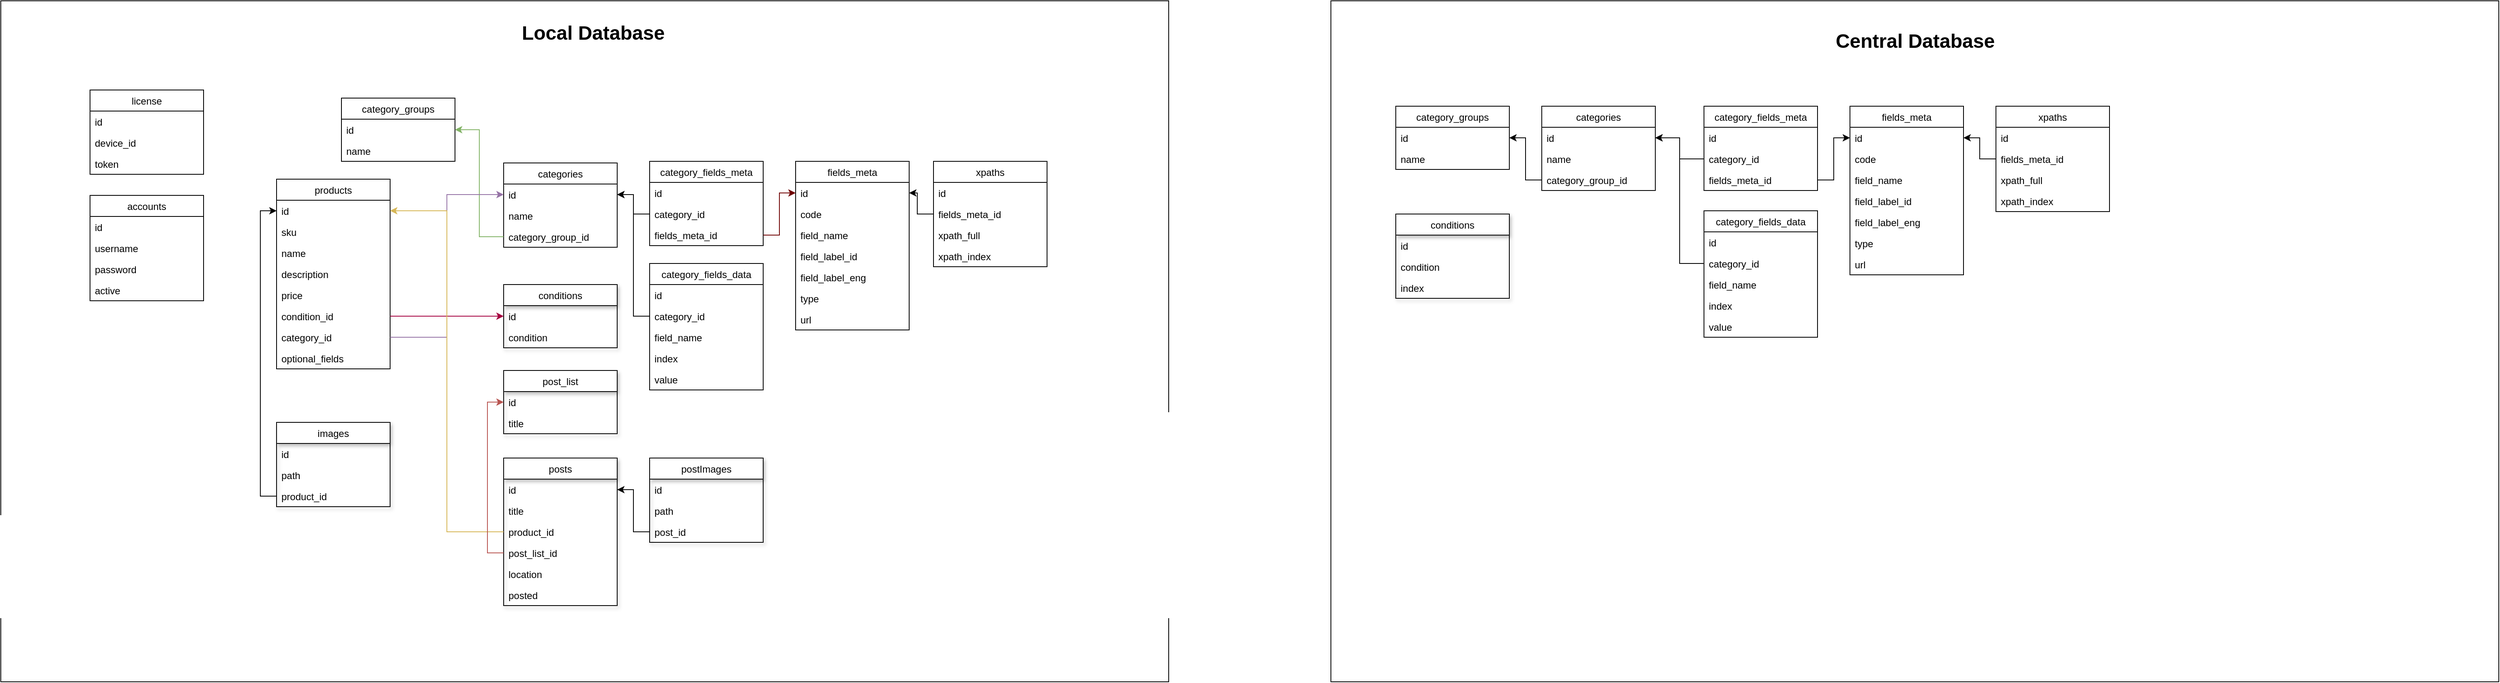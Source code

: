 <mxfile version="15.9.1" type="github">
  <diagram name="Page-1" id="9f46799a-70d6-7492-0946-bef42562c5a5">
    <mxGraphModel dx="2285" dy="1493" grid="1" gridSize="10" guides="1" tooltips="1" connect="1" arrows="1" fold="1" page="1" pageScale="1" pageWidth="1100" pageHeight="850" background="none" math="0" shadow="0">
      <root>
        <mxCell id="0" />
        <mxCell id="1" parent="0" />
        <mxCell id="sq0KiIR8A5edyb8I5QXT-4" value="" style="rounded=0;whiteSpace=wrap;html=1;" parent="1" vertex="1">
          <mxGeometry x="-70" y="-70" width="1440" height="840" as="geometry" />
        </mxCell>
        <mxCell id="g-eG1xclMAazVbsuuJAq-1" value="license" style="swimlane;fontStyle=0;childLayout=stackLayout;horizontal=1;startSize=26;horizontalStack=0;resizeParent=1;resizeParentMax=0;resizeLast=0;collapsible=1;marginBottom=0;" parent="1" vertex="1">
          <mxGeometry x="40" y="40" width="140" height="104" as="geometry" />
        </mxCell>
        <mxCell id="g-eG1xclMAazVbsuuJAq-2" value="id" style="text;strokeColor=none;fillColor=none;align=left;verticalAlign=top;spacingLeft=4;spacingRight=4;overflow=hidden;rotatable=0;points=[[0,0.5],[1,0.5]];portConstraint=eastwest;" parent="g-eG1xclMAazVbsuuJAq-1" vertex="1">
          <mxGeometry y="26" width="140" height="26" as="geometry" />
        </mxCell>
        <mxCell id="g-eG1xclMAazVbsuuJAq-3" value="device_id" style="text;strokeColor=none;fillColor=none;align=left;verticalAlign=top;spacingLeft=4;spacingRight=4;overflow=hidden;rotatable=0;points=[[0,0.5],[1,0.5]];portConstraint=eastwest;" parent="g-eG1xclMAazVbsuuJAq-1" vertex="1">
          <mxGeometry y="52" width="140" height="26" as="geometry" />
        </mxCell>
        <mxCell id="g-eG1xclMAazVbsuuJAq-4" value="token" style="text;strokeColor=none;fillColor=none;align=left;verticalAlign=top;spacingLeft=4;spacingRight=4;overflow=hidden;rotatable=0;points=[[0,0.5],[1,0.5]];portConstraint=eastwest;" parent="g-eG1xclMAazVbsuuJAq-1" vertex="1">
          <mxGeometry y="78" width="140" height="26" as="geometry" />
        </mxCell>
        <mxCell id="g-eG1xclMAazVbsuuJAq-6" value="accounts" style="swimlane;fontStyle=0;childLayout=stackLayout;horizontal=1;startSize=26;horizontalStack=0;resizeParent=1;resizeParentMax=0;resizeLast=0;collapsible=1;marginBottom=0;" parent="1" vertex="1">
          <mxGeometry x="40" y="170" width="140" height="130" as="geometry" />
        </mxCell>
        <mxCell id="g-eG1xclMAazVbsuuJAq-7" value="id" style="text;strokeColor=none;fillColor=none;align=left;verticalAlign=top;spacingLeft=4;spacingRight=4;overflow=hidden;rotatable=0;points=[[0,0.5],[1,0.5]];portConstraint=eastwest;" parent="g-eG1xclMAazVbsuuJAq-6" vertex="1">
          <mxGeometry y="26" width="140" height="26" as="geometry" />
        </mxCell>
        <mxCell id="g-eG1xclMAazVbsuuJAq-8" value="username" style="text;strokeColor=none;fillColor=none;align=left;verticalAlign=top;spacingLeft=4;spacingRight=4;overflow=hidden;rotatable=0;points=[[0,0.5],[1,0.5]];portConstraint=eastwest;" parent="g-eG1xclMAazVbsuuJAq-6" vertex="1">
          <mxGeometry y="52" width="140" height="26" as="geometry" />
        </mxCell>
        <mxCell id="g-eG1xclMAazVbsuuJAq-9" value="password" style="text;strokeColor=none;fillColor=none;align=left;verticalAlign=top;spacingLeft=4;spacingRight=4;overflow=hidden;rotatable=0;points=[[0,0.5],[1,0.5]];portConstraint=eastwest;" parent="g-eG1xclMAazVbsuuJAq-6" vertex="1">
          <mxGeometry y="78" width="140" height="26" as="geometry" />
        </mxCell>
        <mxCell id="g-eG1xclMAazVbsuuJAq-51" value="active" style="text;strokeColor=none;fillColor=none;align=left;verticalAlign=top;spacingLeft=4;spacingRight=4;overflow=hidden;rotatable=0;points=[[0,0.5],[1,0.5]];portConstraint=eastwest;" parent="g-eG1xclMAazVbsuuJAq-6" vertex="1">
          <mxGeometry y="104" width="140" height="26" as="geometry" />
        </mxCell>
        <mxCell id="g-eG1xclMAazVbsuuJAq-10" value="products" style="swimlane;fontStyle=0;childLayout=stackLayout;horizontal=1;startSize=26;horizontalStack=0;resizeParent=1;resizeParentMax=0;resizeLast=0;collapsible=1;marginBottom=0;" parent="1" vertex="1">
          <mxGeometry x="270" y="150" width="140" height="234" as="geometry" />
        </mxCell>
        <mxCell id="g-eG1xclMAazVbsuuJAq-11" value="id" style="text;strokeColor=none;fillColor=none;align=left;verticalAlign=top;spacingLeft=4;spacingRight=4;overflow=hidden;rotatable=0;points=[[0,0.5],[1,0.5]];portConstraint=eastwest;" parent="g-eG1xclMAazVbsuuJAq-10" vertex="1">
          <mxGeometry y="26" width="140" height="26" as="geometry" />
        </mxCell>
        <mxCell id="g-eG1xclMAazVbsuuJAq-32" value="sku&#xa;" style="text;strokeColor=none;fillColor=none;align=left;verticalAlign=top;spacingLeft=4;spacingRight=4;overflow=hidden;rotatable=0;points=[[0,0.5],[1,0.5]];portConstraint=eastwest;shadow=1;" parent="g-eG1xclMAazVbsuuJAq-10" vertex="1">
          <mxGeometry y="52" width="140" height="26" as="geometry" />
        </mxCell>
        <mxCell id="g-eG1xclMAazVbsuuJAq-12" value="name" style="text;strokeColor=none;fillColor=none;align=left;verticalAlign=top;spacingLeft=4;spacingRight=4;overflow=hidden;rotatable=0;points=[[0,0.5],[1,0.5]];portConstraint=eastwest;" parent="g-eG1xclMAazVbsuuJAq-10" vertex="1">
          <mxGeometry y="78" width="140" height="26" as="geometry" />
        </mxCell>
        <mxCell id="g-eG1xclMAazVbsuuJAq-49" value="description" style="text;strokeColor=none;fillColor=none;align=left;verticalAlign=top;spacingLeft=4;spacingRight=4;overflow=hidden;rotatable=0;points=[[0,0.5],[1,0.5]];portConstraint=eastwest;" parent="g-eG1xclMAazVbsuuJAq-10" vertex="1">
          <mxGeometry y="104" width="140" height="26" as="geometry" />
        </mxCell>
        <mxCell id="g-eG1xclMAazVbsuuJAq-25" value="price" style="text;strokeColor=none;fillColor=none;align=left;verticalAlign=top;spacingLeft=4;spacingRight=4;overflow=hidden;rotatable=0;points=[[0,0.5],[1,0.5]];portConstraint=eastwest;shadow=1;" parent="g-eG1xclMAazVbsuuJAq-10" vertex="1">
          <mxGeometry y="130" width="140" height="26" as="geometry" />
        </mxCell>
        <mxCell id="g-eG1xclMAazVbsuuJAq-30" value="condition_id" style="text;strokeColor=none;fillColor=none;align=left;verticalAlign=top;spacingLeft=4;spacingRight=4;overflow=hidden;rotatable=0;points=[[0,0.5],[1,0.5]];portConstraint=eastwest;shadow=1;" parent="g-eG1xclMAazVbsuuJAq-10" vertex="1">
          <mxGeometry y="156" width="140" height="26" as="geometry" />
        </mxCell>
        <mxCell id="g-eG1xclMAazVbsuuJAq-33" value="category_id" style="text;strokeColor=none;fillColor=none;align=left;verticalAlign=top;spacingLeft=4;spacingRight=4;overflow=hidden;rotatable=0;points=[[0,0.5],[1,0.5]];portConstraint=eastwest;shadow=1;" parent="g-eG1xclMAazVbsuuJAq-10" vertex="1">
          <mxGeometry y="182" width="140" height="26" as="geometry" />
        </mxCell>
        <mxCell id="hdG2zk-0jDmVFEY1iqmU-1" value="optional_fields" style="text;strokeColor=none;fillColor=none;align=left;verticalAlign=top;spacingLeft=4;spacingRight=4;overflow=hidden;rotatable=0;points=[[0,0.5],[1,0.5]];portConstraint=eastwest;shadow=1;" parent="g-eG1xclMAazVbsuuJAq-10" vertex="1">
          <mxGeometry y="208" width="140" height="26" as="geometry" />
        </mxCell>
        <mxCell id="g-eG1xclMAazVbsuuJAq-14" value="category_groups" style="swimlane;fontStyle=0;childLayout=stackLayout;horizontal=1;startSize=26;horizontalStack=0;resizeParent=1;resizeParentMax=0;resizeLast=0;collapsible=1;marginBottom=0;" parent="1" vertex="1">
          <mxGeometry x="350" y="50" width="140" height="78" as="geometry" />
        </mxCell>
        <mxCell id="g-eG1xclMAazVbsuuJAq-15" value="id" style="text;strokeColor=none;fillColor=none;align=left;verticalAlign=top;spacingLeft=4;spacingRight=4;overflow=hidden;rotatable=0;points=[[0,0.5],[1,0.5]];portConstraint=eastwest;" parent="g-eG1xclMAazVbsuuJAq-14" vertex="1">
          <mxGeometry y="26" width="140" height="26" as="geometry" />
        </mxCell>
        <mxCell id="g-eG1xclMAazVbsuuJAq-16" value="name" style="text;strokeColor=none;fillColor=none;align=left;verticalAlign=top;spacingLeft=4;spacingRight=4;overflow=hidden;rotatable=0;points=[[0,0.5],[1,0.5]];portConstraint=eastwest;" parent="g-eG1xclMAazVbsuuJAq-14" vertex="1">
          <mxGeometry y="52" width="140" height="26" as="geometry" />
        </mxCell>
        <mxCell id="g-eG1xclMAazVbsuuJAq-18" value="categories" style="swimlane;fontStyle=0;childLayout=stackLayout;horizontal=1;startSize=26;horizontalStack=0;resizeParent=1;resizeParentMax=0;resizeLast=0;collapsible=1;marginBottom=0;" parent="1" vertex="1">
          <mxGeometry x="550" y="130" width="140" height="104" as="geometry" />
        </mxCell>
        <mxCell id="g-eG1xclMAazVbsuuJAq-19" value="id" style="text;strokeColor=none;fillColor=none;align=left;verticalAlign=top;spacingLeft=4;spacingRight=4;overflow=hidden;rotatable=0;points=[[0,0.5],[1,0.5]];portConstraint=eastwest;" parent="g-eG1xclMAazVbsuuJAq-18" vertex="1">
          <mxGeometry y="26" width="140" height="26" as="geometry" />
        </mxCell>
        <mxCell id="g-eG1xclMAazVbsuuJAq-20" value="name" style="text;strokeColor=none;fillColor=none;align=left;verticalAlign=top;spacingLeft=4;spacingRight=4;overflow=hidden;rotatable=0;points=[[0,0.5],[1,0.5]];portConstraint=eastwest;" parent="g-eG1xclMAazVbsuuJAq-18" vertex="1">
          <mxGeometry y="52" width="140" height="26" as="geometry" />
        </mxCell>
        <mxCell id="g-eG1xclMAazVbsuuJAq-24" value="category_group_id" style="text;strokeColor=none;fillColor=none;align=left;verticalAlign=top;spacingLeft=4;spacingRight=4;overflow=hidden;rotatable=0;points=[[0,0.5],[1,0.5]];portConstraint=eastwest;shadow=1;" parent="g-eG1xclMAazVbsuuJAq-18" vertex="1">
          <mxGeometry y="78" width="140" height="26" as="geometry" />
        </mxCell>
        <mxCell id="g-eG1xclMAazVbsuuJAq-26" value="conditions" style="swimlane;fontStyle=0;childLayout=stackLayout;horizontal=1;startSize=26;horizontalStack=0;resizeParent=1;resizeParentMax=0;resizeLast=0;collapsible=1;marginBottom=0;shadow=1;" parent="1" vertex="1">
          <mxGeometry x="550" y="280" width="140" height="78" as="geometry" />
        </mxCell>
        <mxCell id="g-eG1xclMAazVbsuuJAq-27" value="id" style="text;strokeColor=none;fillColor=none;align=left;verticalAlign=top;spacingLeft=4;spacingRight=4;overflow=hidden;rotatable=0;points=[[0,0.5],[1,0.5]];portConstraint=eastwest;" parent="g-eG1xclMAazVbsuuJAq-26" vertex="1">
          <mxGeometry y="26" width="140" height="26" as="geometry" />
        </mxCell>
        <mxCell id="g-eG1xclMAazVbsuuJAq-28" value="condition" style="text;strokeColor=none;fillColor=none;align=left;verticalAlign=top;spacingLeft=4;spacingRight=4;overflow=hidden;rotatable=0;points=[[0,0.5],[1,0.5]];portConstraint=eastwest;" parent="g-eG1xclMAazVbsuuJAq-26" vertex="1">
          <mxGeometry y="52" width="140" height="26" as="geometry" />
        </mxCell>
        <mxCell id="g-eG1xclMAazVbsuuJAq-34" style="edgeStyle=orthogonalEdgeStyle;rounded=0;orthogonalLoop=1;jettySize=auto;html=1;exitX=0;exitY=0.5;exitDx=0;exitDy=0;entryX=1;entryY=0.5;entryDx=0;entryDy=0;fillColor=#d5e8d4;strokeColor=#82b366;" parent="1" source="g-eG1xclMAazVbsuuJAq-24" target="g-eG1xclMAazVbsuuJAq-15" edge="1">
          <mxGeometry relative="1" as="geometry" />
        </mxCell>
        <mxCell id="g-eG1xclMAazVbsuuJAq-35" style="edgeStyle=orthogonalEdgeStyle;rounded=0;orthogonalLoop=1;jettySize=auto;html=1;exitX=1;exitY=0.5;exitDx=0;exitDy=0;entryX=0;entryY=0.5;entryDx=0;entryDy=0;fillColor=#e1d5e7;strokeColor=#9673a6;" parent="1" source="g-eG1xclMAazVbsuuJAq-33" target="g-eG1xclMAazVbsuuJAq-19" edge="1">
          <mxGeometry relative="1" as="geometry" />
        </mxCell>
        <mxCell id="g-eG1xclMAazVbsuuJAq-36" style="edgeStyle=orthogonalEdgeStyle;rounded=0;orthogonalLoop=1;jettySize=auto;html=1;exitX=1;exitY=0.5;exitDx=0;exitDy=0;entryX=0;entryY=0.5;entryDx=0;entryDy=0;fillColor=#d80073;strokeColor=#A50040;" parent="1" source="g-eG1xclMAazVbsuuJAq-30" target="g-eG1xclMAazVbsuuJAq-27" edge="1">
          <mxGeometry relative="1" as="geometry" />
        </mxCell>
        <mxCell id="g-eG1xclMAazVbsuuJAq-37" value="images" style="swimlane;fontStyle=0;childLayout=stackLayout;horizontal=1;startSize=26;horizontalStack=0;resizeParent=1;resizeParentMax=0;resizeLast=0;collapsible=1;marginBottom=0;shadow=1;" parent="1" vertex="1">
          <mxGeometry x="270" y="450" width="140" height="104" as="geometry" />
        </mxCell>
        <mxCell id="g-eG1xclMAazVbsuuJAq-38" value="id" style="text;strokeColor=none;fillColor=none;align=left;verticalAlign=top;spacingLeft=4;spacingRight=4;overflow=hidden;rotatable=0;points=[[0,0.5],[1,0.5]];portConstraint=eastwest;" parent="g-eG1xclMAazVbsuuJAq-37" vertex="1">
          <mxGeometry y="26" width="140" height="26" as="geometry" />
        </mxCell>
        <mxCell id="g-eG1xclMAazVbsuuJAq-39" value="path" style="text;strokeColor=none;fillColor=none;align=left;verticalAlign=top;spacingLeft=4;spacingRight=4;overflow=hidden;rotatable=0;points=[[0,0.5],[1,0.5]];portConstraint=eastwest;" parent="g-eG1xclMAazVbsuuJAq-37" vertex="1">
          <mxGeometry y="52" width="140" height="26" as="geometry" />
        </mxCell>
        <mxCell id="g-eG1xclMAazVbsuuJAq-42" value="product_id" style="text;strokeColor=none;fillColor=none;align=left;verticalAlign=top;spacingLeft=4;spacingRight=4;overflow=hidden;rotatable=0;points=[[0,0.5],[1,0.5]];portConstraint=eastwest;" parent="g-eG1xclMAazVbsuuJAq-37" vertex="1">
          <mxGeometry y="78" width="140" height="26" as="geometry" />
        </mxCell>
        <mxCell id="g-eG1xclMAazVbsuuJAq-43" style="edgeStyle=orthogonalEdgeStyle;rounded=0;orthogonalLoop=1;jettySize=auto;html=1;exitX=0;exitY=0.5;exitDx=0;exitDy=0;entryX=0;entryY=0.5;entryDx=0;entryDy=0;" parent="1" source="g-eG1xclMAazVbsuuJAq-42" target="g-eG1xclMAazVbsuuJAq-11" edge="1">
          <mxGeometry relative="1" as="geometry" />
        </mxCell>
        <mxCell id="g-eG1xclMAazVbsuuJAq-44" value="posts" style="swimlane;fontStyle=0;childLayout=stackLayout;horizontal=1;startSize=26;horizontalStack=0;resizeParent=1;resizeParentMax=0;resizeLast=0;collapsible=1;marginBottom=0;shadow=1;" parent="1" vertex="1">
          <mxGeometry x="550" y="494" width="140" height="182" as="geometry" />
        </mxCell>
        <mxCell id="g-eG1xclMAazVbsuuJAq-45" value="id" style="text;strokeColor=none;fillColor=none;align=left;verticalAlign=top;spacingLeft=4;spacingRight=4;overflow=hidden;rotatable=0;points=[[0,0.5],[1,0.5]];portConstraint=eastwest;" parent="g-eG1xclMAazVbsuuJAq-44" vertex="1">
          <mxGeometry y="26" width="140" height="26" as="geometry" />
        </mxCell>
        <mxCell id="g-eG1xclMAazVbsuuJAq-46" value="title" style="text;strokeColor=none;fillColor=none;align=left;verticalAlign=top;spacingLeft=4;spacingRight=4;overflow=hidden;rotatable=0;points=[[0,0.5],[1,0.5]];portConstraint=eastwest;" parent="g-eG1xclMAazVbsuuJAq-44" vertex="1">
          <mxGeometry y="52" width="140" height="26" as="geometry" />
        </mxCell>
        <mxCell id="g-eG1xclMAazVbsuuJAq-47" value="product_id" style="text;strokeColor=none;fillColor=none;align=left;verticalAlign=top;spacingLeft=4;spacingRight=4;overflow=hidden;rotatable=0;points=[[0,0.5],[1,0.5]];portConstraint=eastwest;" parent="g-eG1xclMAazVbsuuJAq-44" vertex="1">
          <mxGeometry y="78" width="140" height="26" as="geometry" />
        </mxCell>
        <mxCell id="4aT_AXpXkIfP7IMPSlwi-5" value="post_list_id" style="text;strokeColor=none;fillColor=none;align=left;verticalAlign=top;spacingLeft=4;spacingRight=4;overflow=hidden;rotatable=0;points=[[0,0.5],[1,0.5]];portConstraint=eastwest;" parent="g-eG1xclMAazVbsuuJAq-44" vertex="1">
          <mxGeometry y="104" width="140" height="26" as="geometry" />
        </mxCell>
        <mxCell id="g-eG1xclMAazVbsuuJAq-50" value="location" style="text;strokeColor=none;fillColor=none;align=left;verticalAlign=top;spacingLeft=4;spacingRight=4;overflow=hidden;rotatable=0;points=[[0,0.5],[1,0.5]];portConstraint=eastwest;" parent="g-eG1xclMAazVbsuuJAq-44" vertex="1">
          <mxGeometry y="130" width="140" height="26" as="geometry" />
        </mxCell>
        <mxCell id="cWFM76BuVAD13Y9EjHnC-1" value="posted" style="text;strokeColor=none;fillColor=none;align=left;verticalAlign=top;spacingLeft=4;spacingRight=4;overflow=hidden;rotatable=0;points=[[0,0.5],[1,0.5]];portConstraint=eastwest;" parent="g-eG1xclMAazVbsuuJAq-44" vertex="1">
          <mxGeometry y="156" width="140" height="26" as="geometry" />
        </mxCell>
        <mxCell id="g-eG1xclMAazVbsuuJAq-48" style="edgeStyle=orthogonalEdgeStyle;rounded=0;orthogonalLoop=1;jettySize=auto;html=1;exitX=0;exitY=0.5;exitDx=0;exitDy=0;fillColor=#fff2cc;strokeColor=#d6b656;" parent="1" source="g-eG1xclMAazVbsuuJAq-47" target="g-eG1xclMAazVbsuuJAq-11" edge="1">
          <mxGeometry relative="1" as="geometry" />
        </mxCell>
        <mxCell id="47gN2sBkZPbnW1IxkkP4-1" value="postImages" style="swimlane;fontStyle=0;childLayout=stackLayout;horizontal=1;startSize=26;horizontalStack=0;resizeParent=1;resizeParentMax=0;resizeLast=0;collapsible=1;marginBottom=0;shadow=1;" parent="1" vertex="1">
          <mxGeometry x="730" y="494" width="140" height="104" as="geometry" />
        </mxCell>
        <mxCell id="47gN2sBkZPbnW1IxkkP4-2" value="id" style="text;strokeColor=none;fillColor=none;align=left;verticalAlign=top;spacingLeft=4;spacingRight=4;overflow=hidden;rotatable=0;points=[[0,0.5],[1,0.5]];portConstraint=eastwest;" parent="47gN2sBkZPbnW1IxkkP4-1" vertex="1">
          <mxGeometry y="26" width="140" height="26" as="geometry" />
        </mxCell>
        <mxCell id="47gN2sBkZPbnW1IxkkP4-3" value="path" style="text;strokeColor=none;fillColor=none;align=left;verticalAlign=top;spacingLeft=4;spacingRight=4;overflow=hidden;rotatable=0;points=[[0,0.5],[1,0.5]];portConstraint=eastwest;" parent="47gN2sBkZPbnW1IxkkP4-1" vertex="1">
          <mxGeometry y="52" width="140" height="26" as="geometry" />
        </mxCell>
        <mxCell id="47gN2sBkZPbnW1IxkkP4-4" value="post_id" style="text;strokeColor=none;fillColor=none;align=left;verticalAlign=top;spacingLeft=4;spacingRight=4;overflow=hidden;rotatable=0;points=[[0,0.5],[1,0.5]];portConstraint=eastwest;" parent="47gN2sBkZPbnW1IxkkP4-1" vertex="1">
          <mxGeometry y="78" width="140" height="26" as="geometry" />
        </mxCell>
        <mxCell id="47gN2sBkZPbnW1IxkkP4-5" style="edgeStyle=orthogonalEdgeStyle;rounded=0;orthogonalLoop=1;jettySize=auto;html=1;exitX=0;exitY=0.5;exitDx=0;exitDy=0;entryX=1;entryY=0.5;entryDx=0;entryDy=0;" parent="1" source="47gN2sBkZPbnW1IxkkP4-4" target="g-eG1xclMAazVbsuuJAq-45" edge="1">
          <mxGeometry relative="1" as="geometry" />
        </mxCell>
        <mxCell id="4aT_AXpXkIfP7IMPSlwi-1" value="post_list" style="swimlane;fontStyle=0;childLayout=stackLayout;horizontal=1;startSize=26;horizontalStack=0;resizeParent=1;resizeParentMax=0;resizeLast=0;collapsible=1;marginBottom=0;shadow=1;" parent="1" vertex="1">
          <mxGeometry x="550" y="386" width="140" height="78" as="geometry" />
        </mxCell>
        <mxCell id="4aT_AXpXkIfP7IMPSlwi-2" value="id" style="text;strokeColor=none;fillColor=none;align=left;verticalAlign=top;spacingLeft=4;spacingRight=4;overflow=hidden;rotatable=0;points=[[0,0.5],[1,0.5]];portConstraint=eastwest;" parent="4aT_AXpXkIfP7IMPSlwi-1" vertex="1">
          <mxGeometry y="26" width="140" height="26" as="geometry" />
        </mxCell>
        <mxCell id="4aT_AXpXkIfP7IMPSlwi-3" value="title" style="text;strokeColor=none;fillColor=none;align=left;verticalAlign=top;spacingLeft=4;spacingRight=4;overflow=hidden;rotatable=0;points=[[0,0.5],[1,0.5]];portConstraint=eastwest;" parent="4aT_AXpXkIfP7IMPSlwi-1" vertex="1">
          <mxGeometry y="52" width="140" height="26" as="geometry" />
        </mxCell>
        <mxCell id="4aT_AXpXkIfP7IMPSlwi-6" style="edgeStyle=orthogonalEdgeStyle;rounded=0;orthogonalLoop=1;jettySize=auto;html=1;exitX=0;exitY=0.5;exitDx=0;exitDy=0;entryX=0;entryY=0.5;entryDx=0;entryDy=0;fillColor=#f8cecc;strokeColor=#b85450;" parent="1" source="4aT_AXpXkIfP7IMPSlwi-5" target="4aT_AXpXkIfP7IMPSlwi-2" edge="1">
          <mxGeometry relative="1" as="geometry" />
        </mxCell>
        <mxCell id="K7_4kdFLFaS7XXrHJqKZ-1" value="fields_meta" style="swimlane;fontStyle=0;childLayout=stackLayout;horizontal=1;startSize=26;horizontalStack=0;resizeParent=1;resizeParentMax=0;resizeLast=0;collapsible=1;marginBottom=0;" parent="1" vertex="1">
          <mxGeometry x="910" y="128" width="140" height="208" as="geometry" />
        </mxCell>
        <mxCell id="K7_4kdFLFaS7XXrHJqKZ-2" value="id" style="text;strokeColor=none;fillColor=none;align=left;verticalAlign=top;spacingLeft=4;spacingRight=4;overflow=hidden;rotatable=0;points=[[0,0.5],[1,0.5]];portConstraint=eastwest;" parent="K7_4kdFLFaS7XXrHJqKZ-1" vertex="1">
          <mxGeometry y="26" width="140" height="26" as="geometry" />
        </mxCell>
        <mxCell id="K7_4kdFLFaS7XXrHJqKZ-27" value="code" style="text;strokeColor=none;fillColor=none;align=left;verticalAlign=top;spacingLeft=4;spacingRight=4;overflow=hidden;rotatable=0;points=[[0,0.5],[1,0.5]];portConstraint=eastwest;" parent="K7_4kdFLFaS7XXrHJqKZ-1" vertex="1">
          <mxGeometry y="52" width="140" height="26" as="geometry" />
        </mxCell>
        <mxCell id="K7_4kdFLFaS7XXrHJqKZ-3" value="field_name" style="text;strokeColor=none;fillColor=none;align=left;verticalAlign=top;spacingLeft=4;spacingRight=4;overflow=hidden;rotatable=0;points=[[0,0.5],[1,0.5]];portConstraint=eastwest;" parent="K7_4kdFLFaS7XXrHJqKZ-1" vertex="1">
          <mxGeometry y="78" width="140" height="26" as="geometry" />
        </mxCell>
        <mxCell id="K7_4kdFLFaS7XXrHJqKZ-23" value="field_label_id" style="text;strokeColor=none;fillColor=none;align=left;verticalAlign=top;spacingLeft=4;spacingRight=4;overflow=hidden;rotatable=0;points=[[0,0.5],[1,0.5]];portConstraint=eastwest;shadow=1;" parent="K7_4kdFLFaS7XXrHJqKZ-1" vertex="1">
          <mxGeometry y="104" width="140" height="26" as="geometry" />
        </mxCell>
        <mxCell id="K7_4kdFLFaS7XXrHJqKZ-24" value="field_label_eng" style="text;strokeColor=none;fillColor=none;align=left;verticalAlign=top;spacingLeft=4;spacingRight=4;overflow=hidden;rotatable=0;points=[[0,0.5],[1,0.5]];portConstraint=eastwest;shadow=1;" parent="K7_4kdFLFaS7XXrHJqKZ-1" vertex="1">
          <mxGeometry y="130" width="140" height="26" as="geometry" />
        </mxCell>
        <mxCell id="K7_4kdFLFaS7XXrHJqKZ-25" value="type" style="text;strokeColor=none;fillColor=none;align=left;verticalAlign=top;spacingLeft=4;spacingRight=4;overflow=hidden;rotatable=0;points=[[0,0.5],[1,0.5]];portConstraint=eastwest;shadow=1;" parent="K7_4kdFLFaS7XXrHJqKZ-1" vertex="1">
          <mxGeometry y="156" width="140" height="26" as="geometry" />
        </mxCell>
        <mxCell id="K7_4kdFLFaS7XXrHJqKZ-35" value="url" style="text;strokeColor=none;fillColor=none;align=left;verticalAlign=top;spacingLeft=4;spacingRight=4;overflow=hidden;rotatable=0;points=[[0,0.5],[1,0.5]];portConstraint=eastwest;shadow=1;" parent="K7_4kdFLFaS7XXrHJqKZ-1" vertex="1">
          <mxGeometry y="182" width="140" height="26" as="geometry" />
        </mxCell>
        <mxCell id="K7_4kdFLFaS7XXrHJqKZ-8" value="category_fields_meta" style="swimlane;fontStyle=0;childLayout=stackLayout;horizontal=1;startSize=26;horizontalStack=0;resizeParent=1;resizeParentMax=0;resizeLast=0;collapsible=1;marginBottom=0;" parent="1" vertex="1">
          <mxGeometry x="730" y="128" width="140" height="104" as="geometry" />
        </mxCell>
        <mxCell id="K7_4kdFLFaS7XXrHJqKZ-9" value="id" style="text;strokeColor=none;fillColor=none;align=left;verticalAlign=top;spacingLeft=4;spacingRight=4;overflow=hidden;rotatable=0;points=[[0,0.5],[1,0.5]];portConstraint=eastwest;" parent="K7_4kdFLFaS7XXrHJqKZ-8" vertex="1">
          <mxGeometry y="26" width="140" height="26" as="geometry" />
        </mxCell>
        <mxCell id="K7_4kdFLFaS7XXrHJqKZ-14" value="category_id" style="text;strokeColor=none;fillColor=none;align=left;verticalAlign=top;spacingLeft=4;spacingRight=4;overflow=hidden;rotatable=0;points=[[0,0.5],[1,0.5]];portConstraint=eastwest;" parent="K7_4kdFLFaS7XXrHJqKZ-8" vertex="1">
          <mxGeometry y="52" width="140" height="26" as="geometry" />
        </mxCell>
        <mxCell id="K7_4kdFLFaS7XXrHJqKZ-19" value="fields_meta_id" style="text;strokeColor=none;fillColor=none;align=left;verticalAlign=top;spacingLeft=4;spacingRight=4;overflow=hidden;rotatable=0;points=[[0,0.5],[1,0.5]];portConstraint=eastwest;" parent="K7_4kdFLFaS7XXrHJqKZ-8" vertex="1">
          <mxGeometry y="78" width="140" height="26" as="geometry" />
        </mxCell>
        <mxCell id="K7_4kdFLFaS7XXrHJqKZ-15" style="edgeStyle=orthogonalEdgeStyle;rounded=0;orthogonalLoop=1;jettySize=auto;html=1;exitX=0;exitY=0.5;exitDx=0;exitDy=0;entryX=1;entryY=0.5;entryDx=0;entryDy=0;" parent="1" source="K7_4kdFLFaS7XXrHJqKZ-14" target="g-eG1xclMAazVbsuuJAq-19" edge="1">
          <mxGeometry relative="1" as="geometry" />
        </mxCell>
        <mxCell id="K7_4kdFLFaS7XXrHJqKZ-21" style="edgeStyle=orthogonalEdgeStyle;rounded=0;orthogonalLoop=1;jettySize=auto;html=1;exitX=1;exitY=0.5;exitDx=0;exitDy=0;entryX=0;entryY=0.5;entryDx=0;entryDy=0;fillColor=#a20025;strokeColor=#6F0000;" parent="1" source="K7_4kdFLFaS7XXrHJqKZ-19" target="K7_4kdFLFaS7XXrHJqKZ-2" edge="1">
          <mxGeometry relative="1" as="geometry" />
        </mxCell>
        <mxCell id="K7_4kdFLFaS7XXrHJqKZ-37" value="category_fields_data" style="swimlane;fontStyle=0;childLayout=stackLayout;horizontal=1;startSize=26;horizontalStack=0;resizeParent=1;resizeParentMax=0;resizeLast=0;collapsible=1;marginBottom=0;" parent="1" vertex="1">
          <mxGeometry x="730" y="254" width="140" height="156" as="geometry" />
        </mxCell>
        <mxCell id="K7_4kdFLFaS7XXrHJqKZ-38" value="id" style="text;strokeColor=none;fillColor=none;align=left;verticalAlign=top;spacingLeft=4;spacingRight=4;overflow=hidden;rotatable=0;points=[[0,0.5],[1,0.5]];portConstraint=eastwest;" parent="K7_4kdFLFaS7XXrHJqKZ-37" vertex="1">
          <mxGeometry y="26" width="140" height="26" as="geometry" />
        </mxCell>
        <mxCell id="K7_4kdFLFaS7XXrHJqKZ-39" value="category_id" style="text;strokeColor=none;fillColor=none;align=left;verticalAlign=top;spacingLeft=4;spacingRight=4;overflow=hidden;rotatable=0;points=[[0,0.5],[1,0.5]];portConstraint=eastwest;" parent="K7_4kdFLFaS7XXrHJqKZ-37" vertex="1">
          <mxGeometry y="52" width="140" height="26" as="geometry" />
        </mxCell>
        <mxCell id="K7_4kdFLFaS7XXrHJqKZ-43" value="field_name" style="text;strokeColor=none;fillColor=none;align=left;verticalAlign=top;spacingLeft=4;spacingRight=4;overflow=hidden;rotatable=0;points=[[0,0.5],[1,0.5]];portConstraint=eastwest;" parent="K7_4kdFLFaS7XXrHJqKZ-37" vertex="1">
          <mxGeometry y="78" width="140" height="26" as="geometry" />
        </mxCell>
        <mxCell id="4NCZejq9Hb_qruJljhVI-1" value="index" style="text;strokeColor=none;fillColor=none;align=left;verticalAlign=top;spacingLeft=4;spacingRight=4;overflow=hidden;rotatable=0;points=[[0,0.5],[1,0.5]];portConstraint=eastwest;" parent="K7_4kdFLFaS7XXrHJqKZ-37" vertex="1">
          <mxGeometry y="104" width="140" height="26" as="geometry" />
        </mxCell>
        <mxCell id="K7_4kdFLFaS7XXrHJqKZ-44" value="value" style="text;strokeColor=none;fillColor=none;align=left;verticalAlign=top;spacingLeft=4;spacingRight=4;overflow=hidden;rotatable=0;points=[[0,0.5],[1,0.5]];portConstraint=eastwest;" parent="K7_4kdFLFaS7XXrHJqKZ-37" vertex="1">
          <mxGeometry y="130" width="140" height="26" as="geometry" />
        </mxCell>
        <mxCell id="K7_4kdFLFaS7XXrHJqKZ-41" style="edgeStyle=orthogonalEdgeStyle;rounded=0;orthogonalLoop=1;jettySize=auto;html=1;exitX=0;exitY=0.5;exitDx=0;exitDy=0;" parent="1" source="K7_4kdFLFaS7XXrHJqKZ-39" target="g-eG1xclMAazVbsuuJAq-19" edge="1">
          <mxGeometry relative="1" as="geometry" />
        </mxCell>
        <mxCell id="3uKQ77e96h7wGhYz4LF0-1" value="xpaths" style="swimlane;fontStyle=0;childLayout=stackLayout;horizontal=1;startSize=26;horizontalStack=0;resizeParent=1;resizeParentMax=0;resizeLast=0;collapsible=1;marginBottom=0;" parent="1" vertex="1">
          <mxGeometry x="1080" y="128" width="140" height="130" as="geometry" />
        </mxCell>
        <mxCell id="3uKQ77e96h7wGhYz4LF0-2" value="id" style="text;strokeColor=none;fillColor=none;align=left;verticalAlign=top;spacingLeft=4;spacingRight=4;overflow=hidden;rotatable=0;points=[[0,0.5],[1,0.5]];portConstraint=eastwest;" parent="3uKQ77e96h7wGhYz4LF0-1" vertex="1">
          <mxGeometry y="26" width="140" height="26" as="geometry" />
        </mxCell>
        <mxCell id="3uKQ77e96h7wGhYz4LF0-12" value="fields_meta_id" style="text;strokeColor=none;fillColor=none;align=left;verticalAlign=top;spacingLeft=4;spacingRight=4;overflow=hidden;rotatable=0;points=[[0,0.5],[1,0.5]];portConstraint=eastwest;shadow=1;" parent="3uKQ77e96h7wGhYz4LF0-1" vertex="1">
          <mxGeometry y="52" width="140" height="26" as="geometry" />
        </mxCell>
        <mxCell id="3uKQ77e96h7wGhYz4LF0-8" value="xpath_full" style="text;strokeColor=none;fillColor=none;align=left;verticalAlign=top;spacingLeft=4;spacingRight=4;overflow=hidden;rotatable=0;points=[[0,0.5],[1,0.5]];portConstraint=eastwest;shadow=1;" parent="3uKQ77e96h7wGhYz4LF0-1" vertex="1">
          <mxGeometry y="78" width="140" height="26" as="geometry" />
        </mxCell>
        <mxCell id="3uKQ77e96h7wGhYz4LF0-9" value="xpath_index" style="text;strokeColor=none;fillColor=none;align=left;verticalAlign=top;spacingLeft=4;spacingRight=4;overflow=hidden;rotatable=0;points=[[0,0.5],[1,0.5]];portConstraint=eastwest;shadow=1;" parent="3uKQ77e96h7wGhYz4LF0-1" vertex="1">
          <mxGeometry y="104" width="140" height="26" as="geometry" />
        </mxCell>
        <mxCell id="3uKQ77e96h7wGhYz4LF0-13" style="edgeStyle=orthogonalEdgeStyle;rounded=0;orthogonalLoop=1;jettySize=auto;html=1;exitX=0;exitY=0.5;exitDx=0;exitDy=0;" parent="1" source="3uKQ77e96h7wGhYz4LF0-12" target="K7_4kdFLFaS7XXrHJqKZ-2" edge="1">
          <mxGeometry relative="1" as="geometry" />
        </mxCell>
        <mxCell id="sq0KiIR8A5edyb8I5QXT-5" value="Local Database" style="text;strokeColor=none;fillColor=none;html=1;fontSize=24;fontStyle=1;verticalAlign=middle;align=center;" parent="1" vertex="1">
          <mxGeometry x="560" y="-50" width="200" height="40" as="geometry" />
        </mxCell>
        <mxCell id="sq0KiIR8A5edyb8I5QXT-8" value="" style="rounded=0;whiteSpace=wrap;html=1;" parent="1" vertex="1">
          <mxGeometry x="1570" y="-70" width="1440" height="840" as="geometry" />
        </mxCell>
        <mxCell id="sq0KiIR8A5edyb8I5QXT-9" value="Central Database" style="text;strokeColor=none;fillColor=none;html=1;fontSize=24;fontStyle=1;verticalAlign=middle;align=center;" parent="1" vertex="1">
          <mxGeometry x="2190" y="-40" width="200" height="40" as="geometry" />
        </mxCell>
        <mxCell id="sq0KiIR8A5edyb8I5QXT-10" value="category_groups" style="swimlane;fontStyle=0;childLayout=stackLayout;horizontal=1;startSize=26;horizontalStack=0;resizeParent=1;resizeParentMax=0;resizeLast=0;collapsible=1;marginBottom=0;" parent="1" vertex="1">
          <mxGeometry x="1650" y="60" width="140" height="78" as="geometry" />
        </mxCell>
        <mxCell id="sq0KiIR8A5edyb8I5QXT-11" value="id" style="text;strokeColor=none;fillColor=none;align=left;verticalAlign=top;spacingLeft=4;spacingRight=4;overflow=hidden;rotatable=0;points=[[0,0.5],[1,0.5]];portConstraint=eastwest;" parent="sq0KiIR8A5edyb8I5QXT-10" vertex="1">
          <mxGeometry y="26" width="140" height="26" as="geometry" />
        </mxCell>
        <mxCell id="sq0KiIR8A5edyb8I5QXT-12" value="name" style="text;strokeColor=none;fillColor=none;align=left;verticalAlign=top;spacingLeft=4;spacingRight=4;overflow=hidden;rotatable=0;points=[[0,0.5],[1,0.5]];portConstraint=eastwest;" parent="sq0KiIR8A5edyb8I5QXT-10" vertex="1">
          <mxGeometry y="52" width="140" height="26" as="geometry" />
        </mxCell>
        <mxCell id="sq0KiIR8A5edyb8I5QXT-13" value="categories" style="swimlane;fontStyle=0;childLayout=stackLayout;horizontal=1;startSize=26;horizontalStack=0;resizeParent=1;resizeParentMax=0;resizeLast=0;collapsible=1;marginBottom=0;" parent="1" vertex="1">
          <mxGeometry x="1830" y="60" width="140" height="104" as="geometry" />
        </mxCell>
        <mxCell id="sq0KiIR8A5edyb8I5QXT-14" value="id" style="text;strokeColor=none;fillColor=none;align=left;verticalAlign=top;spacingLeft=4;spacingRight=4;overflow=hidden;rotatable=0;points=[[0,0.5],[1,0.5]];portConstraint=eastwest;" parent="sq0KiIR8A5edyb8I5QXT-13" vertex="1">
          <mxGeometry y="26" width="140" height="26" as="geometry" />
        </mxCell>
        <mxCell id="sq0KiIR8A5edyb8I5QXT-15" value="name" style="text;strokeColor=none;fillColor=none;align=left;verticalAlign=top;spacingLeft=4;spacingRight=4;overflow=hidden;rotatable=0;points=[[0,0.5],[1,0.5]];portConstraint=eastwest;" parent="sq0KiIR8A5edyb8I5QXT-13" vertex="1">
          <mxGeometry y="52" width="140" height="26" as="geometry" />
        </mxCell>
        <mxCell id="sq0KiIR8A5edyb8I5QXT-16" value="category_group_id" style="text;strokeColor=none;fillColor=none;align=left;verticalAlign=top;spacingLeft=4;spacingRight=4;overflow=hidden;rotatable=0;points=[[0,0.5],[1,0.5]];portConstraint=eastwest;shadow=1;" parent="sq0KiIR8A5edyb8I5QXT-13" vertex="1">
          <mxGeometry y="78" width="140" height="26" as="geometry" />
        </mxCell>
        <mxCell id="sq0KiIR8A5edyb8I5QXT-17" value="conditions" style="swimlane;fontStyle=0;childLayout=stackLayout;horizontal=1;startSize=26;horizontalStack=0;resizeParent=1;resizeParentMax=0;resizeLast=0;collapsible=1;marginBottom=0;shadow=1;" parent="1" vertex="1">
          <mxGeometry x="1650" y="193" width="140" height="104" as="geometry" />
        </mxCell>
        <mxCell id="sq0KiIR8A5edyb8I5QXT-18" value="id" style="text;strokeColor=none;fillColor=none;align=left;verticalAlign=top;spacingLeft=4;spacingRight=4;overflow=hidden;rotatable=0;points=[[0,0.5],[1,0.5]];portConstraint=eastwest;" parent="sq0KiIR8A5edyb8I5QXT-17" vertex="1">
          <mxGeometry y="26" width="140" height="26" as="geometry" />
        </mxCell>
        <mxCell id="sq0KiIR8A5edyb8I5QXT-19" value="condition" style="text;strokeColor=none;fillColor=none;align=left;verticalAlign=top;spacingLeft=4;spacingRight=4;overflow=hidden;rotatable=0;points=[[0,0.5],[1,0.5]];portConstraint=eastwest;" parent="sq0KiIR8A5edyb8I5QXT-17" vertex="1">
          <mxGeometry y="52" width="140" height="26" as="geometry" />
        </mxCell>
        <mxCell id="aWEced3J6p38UuqWgK1--1" value="index" style="text;strokeColor=none;fillColor=none;align=left;verticalAlign=top;spacingLeft=4;spacingRight=4;overflow=hidden;rotatable=0;points=[[0,0.5],[1,0.5]];portConstraint=eastwest;" vertex="1" parent="sq0KiIR8A5edyb8I5QXT-17">
          <mxGeometry y="78" width="140" height="26" as="geometry" />
        </mxCell>
        <mxCell id="sq0KiIR8A5edyb8I5QXT-20" value="fields_meta" style="swimlane;fontStyle=0;childLayout=stackLayout;horizontal=1;startSize=26;horizontalStack=0;resizeParent=1;resizeParentMax=0;resizeLast=0;collapsible=1;marginBottom=0;" parent="1" vertex="1">
          <mxGeometry x="2210" y="60" width="140" height="208" as="geometry" />
        </mxCell>
        <mxCell id="sq0KiIR8A5edyb8I5QXT-21" value="id" style="text;strokeColor=none;fillColor=none;align=left;verticalAlign=top;spacingLeft=4;spacingRight=4;overflow=hidden;rotatable=0;points=[[0,0.5],[1,0.5]];portConstraint=eastwest;" parent="sq0KiIR8A5edyb8I5QXT-20" vertex="1">
          <mxGeometry y="26" width="140" height="26" as="geometry" />
        </mxCell>
        <mxCell id="sq0KiIR8A5edyb8I5QXT-22" value="code" style="text;strokeColor=none;fillColor=none;align=left;verticalAlign=top;spacingLeft=4;spacingRight=4;overflow=hidden;rotatable=0;points=[[0,0.5],[1,0.5]];portConstraint=eastwest;" parent="sq0KiIR8A5edyb8I5QXT-20" vertex="1">
          <mxGeometry y="52" width="140" height="26" as="geometry" />
        </mxCell>
        <mxCell id="sq0KiIR8A5edyb8I5QXT-23" value="field_name" style="text;strokeColor=none;fillColor=none;align=left;verticalAlign=top;spacingLeft=4;spacingRight=4;overflow=hidden;rotatable=0;points=[[0,0.5],[1,0.5]];portConstraint=eastwest;" parent="sq0KiIR8A5edyb8I5QXT-20" vertex="1">
          <mxGeometry y="78" width="140" height="26" as="geometry" />
        </mxCell>
        <mxCell id="sq0KiIR8A5edyb8I5QXT-24" value="field_label_id" style="text;strokeColor=none;fillColor=none;align=left;verticalAlign=top;spacingLeft=4;spacingRight=4;overflow=hidden;rotatable=0;points=[[0,0.5],[1,0.5]];portConstraint=eastwest;shadow=1;" parent="sq0KiIR8A5edyb8I5QXT-20" vertex="1">
          <mxGeometry y="104" width="140" height="26" as="geometry" />
        </mxCell>
        <mxCell id="sq0KiIR8A5edyb8I5QXT-25" value="field_label_eng" style="text;strokeColor=none;fillColor=none;align=left;verticalAlign=top;spacingLeft=4;spacingRight=4;overflow=hidden;rotatable=0;points=[[0,0.5],[1,0.5]];portConstraint=eastwest;shadow=1;" parent="sq0KiIR8A5edyb8I5QXT-20" vertex="1">
          <mxGeometry y="130" width="140" height="26" as="geometry" />
        </mxCell>
        <mxCell id="sq0KiIR8A5edyb8I5QXT-26" value="type" style="text;strokeColor=none;fillColor=none;align=left;verticalAlign=top;spacingLeft=4;spacingRight=4;overflow=hidden;rotatable=0;points=[[0,0.5],[1,0.5]];portConstraint=eastwest;shadow=1;" parent="sq0KiIR8A5edyb8I5QXT-20" vertex="1">
          <mxGeometry y="156" width="140" height="26" as="geometry" />
        </mxCell>
        <mxCell id="sq0KiIR8A5edyb8I5QXT-27" value="url" style="text;strokeColor=none;fillColor=none;align=left;verticalAlign=top;spacingLeft=4;spacingRight=4;overflow=hidden;rotatable=0;points=[[0,0.5],[1,0.5]];portConstraint=eastwest;shadow=1;" parent="sq0KiIR8A5edyb8I5QXT-20" vertex="1">
          <mxGeometry y="182" width="140" height="26" as="geometry" />
        </mxCell>
        <mxCell id="sq0KiIR8A5edyb8I5QXT-28" value="category_fields_meta" style="swimlane;fontStyle=0;childLayout=stackLayout;horizontal=1;startSize=26;horizontalStack=0;resizeParent=1;resizeParentMax=0;resizeLast=0;collapsible=1;marginBottom=0;" parent="1" vertex="1">
          <mxGeometry x="2030" y="60" width="140" height="104" as="geometry" />
        </mxCell>
        <mxCell id="sq0KiIR8A5edyb8I5QXT-29" value="id" style="text;strokeColor=none;fillColor=none;align=left;verticalAlign=top;spacingLeft=4;spacingRight=4;overflow=hidden;rotatable=0;points=[[0,0.5],[1,0.5]];portConstraint=eastwest;" parent="sq0KiIR8A5edyb8I5QXT-28" vertex="1">
          <mxGeometry y="26" width="140" height="26" as="geometry" />
        </mxCell>
        <mxCell id="sq0KiIR8A5edyb8I5QXT-30" value="category_id" style="text;strokeColor=none;fillColor=none;align=left;verticalAlign=top;spacingLeft=4;spacingRight=4;overflow=hidden;rotatable=0;points=[[0,0.5],[1,0.5]];portConstraint=eastwest;" parent="sq0KiIR8A5edyb8I5QXT-28" vertex="1">
          <mxGeometry y="52" width="140" height="26" as="geometry" />
        </mxCell>
        <mxCell id="sq0KiIR8A5edyb8I5QXT-31" value="fields_meta_id" style="text;strokeColor=none;fillColor=none;align=left;verticalAlign=top;spacingLeft=4;spacingRight=4;overflow=hidden;rotatable=0;points=[[0,0.5],[1,0.5]];portConstraint=eastwest;" parent="sq0KiIR8A5edyb8I5QXT-28" vertex="1">
          <mxGeometry y="78" width="140" height="26" as="geometry" />
        </mxCell>
        <mxCell id="sq0KiIR8A5edyb8I5QXT-32" value="category_fields_data" style="swimlane;fontStyle=0;childLayout=stackLayout;horizontal=1;startSize=26;horizontalStack=0;resizeParent=1;resizeParentMax=0;resizeLast=0;collapsible=1;marginBottom=0;" parent="1" vertex="1">
          <mxGeometry x="2030" y="189" width="140" height="156" as="geometry" />
        </mxCell>
        <mxCell id="sq0KiIR8A5edyb8I5QXT-33" value="id" style="text;strokeColor=none;fillColor=none;align=left;verticalAlign=top;spacingLeft=4;spacingRight=4;overflow=hidden;rotatable=0;points=[[0,0.5],[1,0.5]];portConstraint=eastwest;" parent="sq0KiIR8A5edyb8I5QXT-32" vertex="1">
          <mxGeometry y="26" width="140" height="26" as="geometry" />
        </mxCell>
        <mxCell id="sq0KiIR8A5edyb8I5QXT-34" value="category_id" style="text;strokeColor=none;fillColor=none;align=left;verticalAlign=top;spacingLeft=4;spacingRight=4;overflow=hidden;rotatable=0;points=[[0,0.5],[1,0.5]];portConstraint=eastwest;" parent="sq0KiIR8A5edyb8I5QXT-32" vertex="1">
          <mxGeometry y="52" width="140" height="26" as="geometry" />
        </mxCell>
        <mxCell id="sq0KiIR8A5edyb8I5QXT-35" value="field_name" style="text;strokeColor=none;fillColor=none;align=left;verticalAlign=top;spacingLeft=4;spacingRight=4;overflow=hidden;rotatable=0;points=[[0,0.5],[1,0.5]];portConstraint=eastwest;" parent="sq0KiIR8A5edyb8I5QXT-32" vertex="1">
          <mxGeometry y="78" width="140" height="26" as="geometry" />
        </mxCell>
        <mxCell id="sq0KiIR8A5edyb8I5QXT-36" value="index" style="text;strokeColor=none;fillColor=none;align=left;verticalAlign=top;spacingLeft=4;spacingRight=4;overflow=hidden;rotatable=0;points=[[0,0.5],[1,0.5]];portConstraint=eastwest;" parent="sq0KiIR8A5edyb8I5QXT-32" vertex="1">
          <mxGeometry y="104" width="140" height="26" as="geometry" />
        </mxCell>
        <mxCell id="sq0KiIR8A5edyb8I5QXT-37" value="value" style="text;strokeColor=none;fillColor=none;align=left;verticalAlign=top;spacingLeft=4;spacingRight=4;overflow=hidden;rotatable=0;points=[[0,0.5],[1,0.5]];portConstraint=eastwest;" parent="sq0KiIR8A5edyb8I5QXT-32" vertex="1">
          <mxGeometry y="130" width="140" height="26" as="geometry" />
        </mxCell>
        <mxCell id="sq0KiIR8A5edyb8I5QXT-38" value="xpaths" style="swimlane;fontStyle=0;childLayout=stackLayout;horizontal=1;startSize=26;horizontalStack=0;resizeParent=1;resizeParentMax=0;resizeLast=0;collapsible=1;marginBottom=0;" parent="1" vertex="1">
          <mxGeometry x="2390" y="60" width="140" height="130" as="geometry" />
        </mxCell>
        <mxCell id="sq0KiIR8A5edyb8I5QXT-39" value="id" style="text;strokeColor=none;fillColor=none;align=left;verticalAlign=top;spacingLeft=4;spacingRight=4;overflow=hidden;rotatable=0;points=[[0,0.5],[1,0.5]];portConstraint=eastwest;" parent="sq0KiIR8A5edyb8I5QXT-38" vertex="1">
          <mxGeometry y="26" width="140" height="26" as="geometry" />
        </mxCell>
        <mxCell id="sq0KiIR8A5edyb8I5QXT-40" value="fields_meta_id" style="text;strokeColor=none;fillColor=none;align=left;verticalAlign=top;spacingLeft=4;spacingRight=4;overflow=hidden;rotatable=0;points=[[0,0.5],[1,0.5]];portConstraint=eastwest;shadow=1;" parent="sq0KiIR8A5edyb8I5QXT-38" vertex="1">
          <mxGeometry y="52" width="140" height="26" as="geometry" />
        </mxCell>
        <mxCell id="sq0KiIR8A5edyb8I5QXT-41" value="xpath_full" style="text;strokeColor=none;fillColor=none;align=left;verticalAlign=top;spacingLeft=4;spacingRight=4;overflow=hidden;rotatable=0;points=[[0,0.5],[1,0.5]];portConstraint=eastwest;shadow=1;" parent="sq0KiIR8A5edyb8I5QXT-38" vertex="1">
          <mxGeometry y="78" width="140" height="26" as="geometry" />
        </mxCell>
        <mxCell id="sq0KiIR8A5edyb8I5QXT-42" value="xpath_index" style="text;strokeColor=none;fillColor=none;align=left;verticalAlign=top;spacingLeft=4;spacingRight=4;overflow=hidden;rotatable=0;points=[[0,0.5],[1,0.5]];portConstraint=eastwest;shadow=1;" parent="sq0KiIR8A5edyb8I5QXT-38" vertex="1">
          <mxGeometry y="104" width="140" height="26" as="geometry" />
        </mxCell>
        <mxCell id="sq0KiIR8A5edyb8I5QXT-43" style="edgeStyle=orthogonalEdgeStyle;rounded=0;orthogonalLoop=1;jettySize=auto;html=1;exitX=0;exitY=0.5;exitDx=0;exitDy=0;" parent="1" source="sq0KiIR8A5edyb8I5QXT-16" target="sq0KiIR8A5edyb8I5QXT-11" edge="1">
          <mxGeometry relative="1" as="geometry" />
        </mxCell>
        <mxCell id="sq0KiIR8A5edyb8I5QXT-44" style="edgeStyle=orthogonalEdgeStyle;rounded=0;orthogonalLoop=1;jettySize=auto;html=1;exitX=0;exitY=0.5;exitDx=0;exitDy=0;" parent="1" source="sq0KiIR8A5edyb8I5QXT-30" target="sq0KiIR8A5edyb8I5QXT-14" edge="1">
          <mxGeometry relative="1" as="geometry" />
        </mxCell>
        <mxCell id="sq0KiIR8A5edyb8I5QXT-45" style="edgeStyle=orthogonalEdgeStyle;rounded=0;orthogonalLoop=1;jettySize=auto;html=1;exitX=0;exitY=0.5;exitDx=0;exitDy=0;" parent="1" source="sq0KiIR8A5edyb8I5QXT-34" target="sq0KiIR8A5edyb8I5QXT-14" edge="1">
          <mxGeometry relative="1" as="geometry">
            <mxPoint x="1970" y="90" as="targetPoint" />
          </mxGeometry>
        </mxCell>
        <mxCell id="sq0KiIR8A5edyb8I5QXT-46" style="edgeStyle=orthogonalEdgeStyle;rounded=0;orthogonalLoop=1;jettySize=auto;html=1;exitX=1;exitY=0.5;exitDx=0;exitDy=0;" parent="1" source="sq0KiIR8A5edyb8I5QXT-31" target="sq0KiIR8A5edyb8I5QXT-21" edge="1">
          <mxGeometry relative="1" as="geometry" />
        </mxCell>
        <mxCell id="sq0KiIR8A5edyb8I5QXT-47" style="edgeStyle=orthogonalEdgeStyle;rounded=0;orthogonalLoop=1;jettySize=auto;html=1;exitX=0;exitY=0.5;exitDx=0;exitDy=0;" parent="1" source="sq0KiIR8A5edyb8I5QXT-40" target="sq0KiIR8A5edyb8I5QXT-21" edge="1">
          <mxGeometry relative="1" as="geometry" />
        </mxCell>
      </root>
    </mxGraphModel>
  </diagram>
</mxfile>
